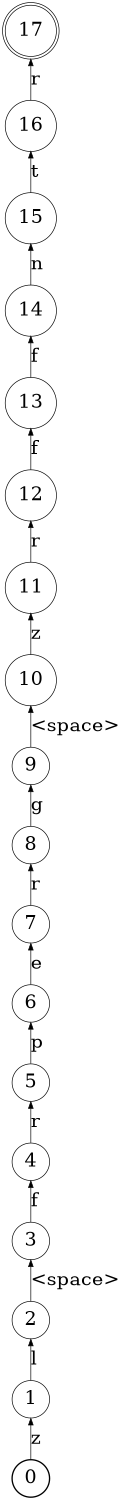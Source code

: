 digraph FST {
rankdir = BT;
size = "8.5,10";
label = "";
center = 1;
orientation = Portrait;
ranksep = "0.4";
nodesep = "0.01";
0 [label = "0", shape = circle, style = bold, fontsize = 29]
	0 -> 1 [label = "z", fontsize = 29];
1 [label = "1", shape = circle, style = solid, fontsize = 29]
	1 -> 2 [label = "l", fontsize = 29];
2 [label = "2", shape = circle, style = solid, fontsize = 29]
	2 -> 3 [label = "<space>", fontsize = 29];
3 [label = "3", shape = circle, style = solid, fontsize = 29]
	3 -> 4 [label = "f", fontsize = 29];
4 [label = "4", shape = circle, style = solid, fontsize = 29]
	4 -> 5 [label = "r", fontsize = 29];
5 [label = "5", shape = circle, style = solid, fontsize = 29]
	5 -> 6 [label = "p", fontsize = 29];
6 [label = "6", shape = circle, style = solid, fontsize = 29]
	6 -> 7 [label = "e", fontsize = 29];
7 [label = "7", shape = circle, style = solid, fontsize = 29]
	7 -> 8 [label = "r", fontsize = 29];
8 [label = "8", shape = circle, style = solid, fontsize = 29]
	8 -> 9 [label = "g", fontsize = 29];
9 [label = "9", shape = circle, style = solid, fontsize = 29]
	9 -> 10 [label = "<space>", fontsize = 29];
10 [label = "10", shape = circle, style = solid, fontsize = 29]
	10 -> 11 [label = "z", fontsize = 29];
11 [label = "11", shape = circle, style = solid, fontsize = 29]
	11 -> 12 [label = "r", fontsize = 29];
12 [label = "12", shape = circle, style = solid, fontsize = 29]
	12 -> 13 [label = "f", fontsize = 29];
13 [label = "13", shape = circle, style = solid, fontsize = 29]
	13 -> 14 [label = "f", fontsize = 29];
14 [label = "14", shape = circle, style = solid, fontsize = 29]
	14 -> 15 [label = "n", fontsize = 29];
15 [label = "15", shape = circle, style = solid, fontsize = 29]
	15 -> 16 [label = "t", fontsize = 29];
16 [label = "16", shape = circle, style = solid, fontsize = 29]
	16 -> 17 [label = "r", fontsize = 29];
17 [label = "17", shape = doublecircle, style = solid, fontsize = 29]
}
